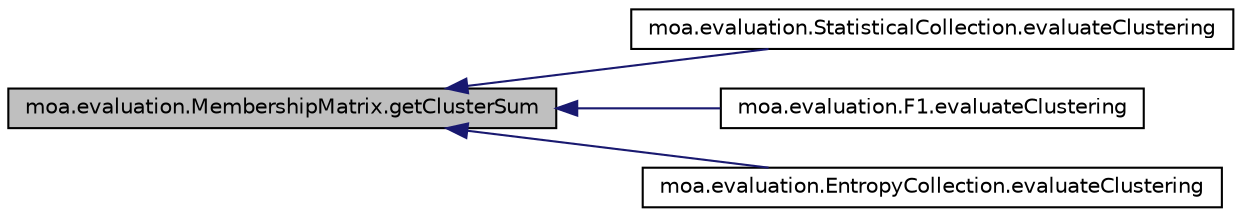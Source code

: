 digraph G
{
  edge [fontname="Helvetica",fontsize="10",labelfontname="Helvetica",labelfontsize="10"];
  node [fontname="Helvetica",fontsize="10",shape=record];
  rankdir=LR;
  Node1 [label="moa.evaluation.MembershipMatrix.getClusterSum",height=0.2,width=0.4,color="black", fillcolor="grey75", style="filled" fontcolor="black"];
  Node1 -> Node2 [dir=back,color="midnightblue",fontsize="10",style="solid",fontname="Helvetica"];
  Node2 [label="moa.evaluation.StatisticalCollection.evaluateClustering",height=0.2,width=0.4,color="black", fillcolor="white", style="filled",URL="$classmoa_1_1evaluation_1_1StatisticalCollection.html#aa0f22d344ec554bc43a89f941216233c"];
  Node1 -> Node3 [dir=back,color="midnightblue",fontsize="10",style="solid",fontname="Helvetica"];
  Node3 [label="moa.evaluation.F1.evaluateClustering",height=0.2,width=0.4,color="black", fillcolor="white", style="filled",URL="$classmoa_1_1evaluation_1_1F1.html#ab84150340e995d9426c20d87f9bcc7f2"];
  Node1 -> Node4 [dir=back,color="midnightblue",fontsize="10",style="solid",fontname="Helvetica"];
  Node4 [label="moa.evaluation.EntropyCollection.evaluateClustering",height=0.2,width=0.4,color="black", fillcolor="white", style="filled",URL="$classmoa_1_1evaluation_1_1EntropyCollection.html#a8635d2298f125c9b297e3ff64f29b52f"];
}
